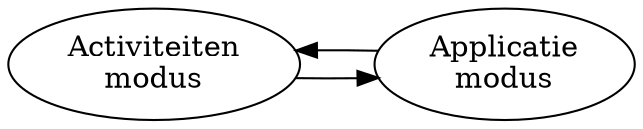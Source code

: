 digraph {
    rankdir="LR"
    
    activiteiten[label="Activiteiten\nmodus"];
    applicatie[label="Applicatie\nmodus"];

    activiteiten -> applicatie;
    applicatie -> activiteiten;
}
